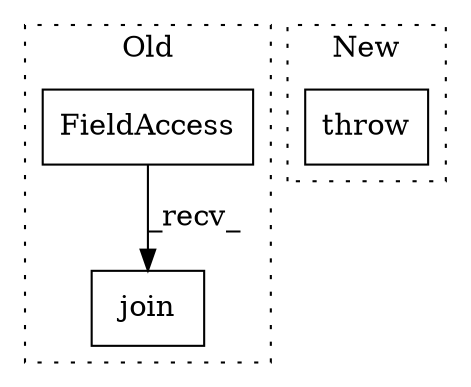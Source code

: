 digraph G {
subgraph cluster0 {
1 [label="join" a="32" s="4982,5030" l="5,1" shape="box"];
3 [label="FieldAccess" a="22" s="4974" l="7" shape="box"];
label = "Old";
style="dotted";
}
subgraph cluster1 {
2 [label="throw" a="53" s="5170" l="6" shape="box"];
label = "New";
style="dotted";
}
3 -> 1 [label="_recv_"];
}